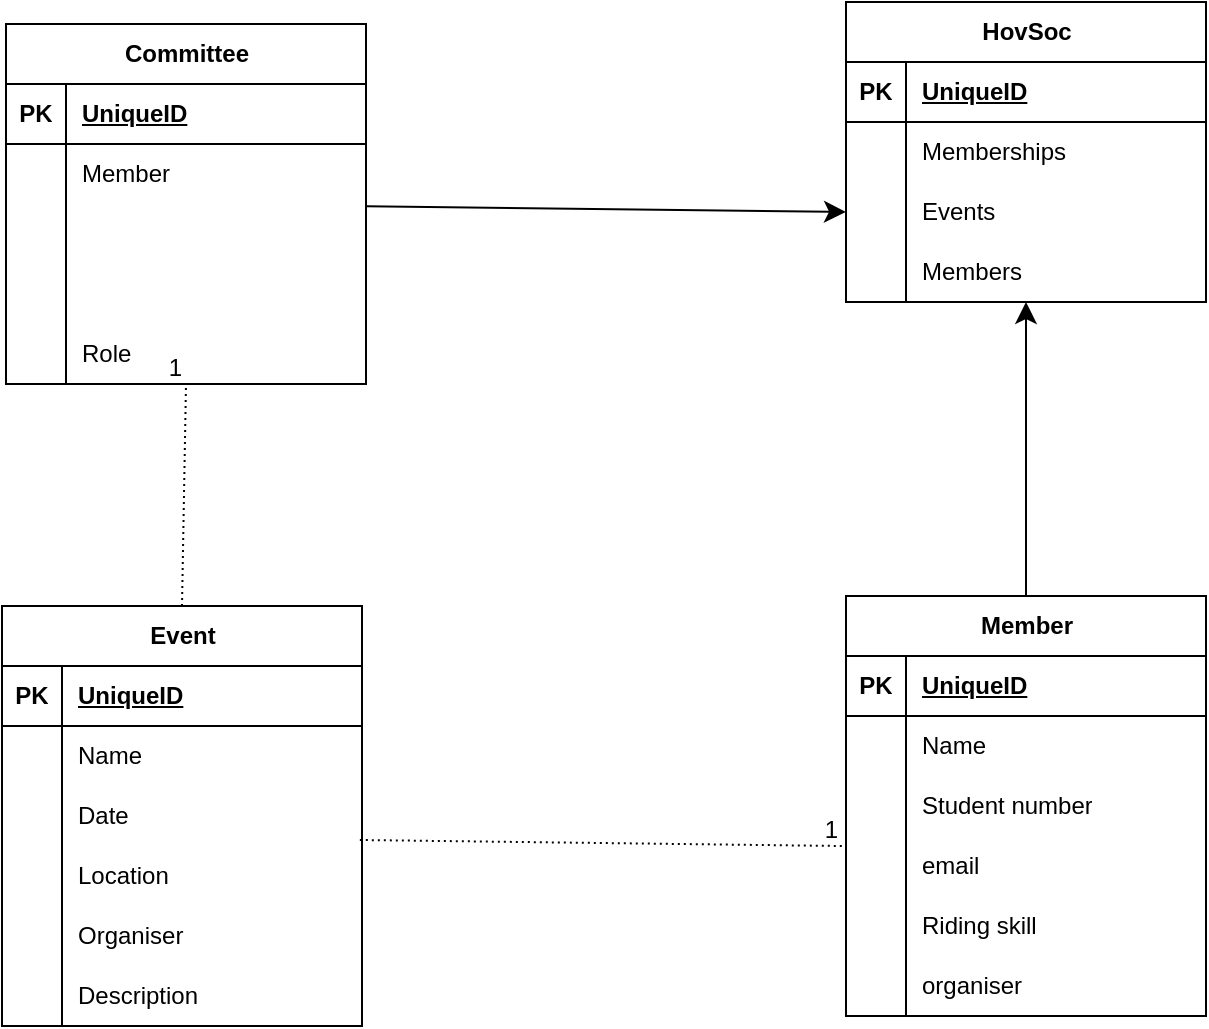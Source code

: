 <mxfile version="23.1.6" type="github">
  <diagram name="Page-1" id="D7AKxb8B299zwB0U9na4">
    <mxGraphModel dx="1077" dy="981" grid="0" gridSize="10" guides="1" tooltips="1" connect="1" arrows="1" fold="1" page="0" pageScale="1" pageWidth="827" pageHeight="1169" math="0" shadow="0">
      <root>
        <mxCell id="0" />
        <mxCell id="1" parent="0" />
        <mxCell id="LsU1uJx4aMEsMb9uahSV-1" value="HovSoc" style="shape=table;startSize=30;container=1;collapsible=1;childLayout=tableLayout;fixedRows=1;rowLines=0;fontStyle=1;align=center;resizeLast=1;html=1;" vertex="1" parent="1">
          <mxGeometry x="304" y="-101" width="180" height="150" as="geometry" />
        </mxCell>
        <mxCell id="LsU1uJx4aMEsMb9uahSV-2" value="" style="shape=tableRow;horizontal=0;startSize=0;swimlaneHead=0;swimlaneBody=0;fillColor=none;collapsible=0;dropTarget=0;points=[[0,0.5],[1,0.5]];portConstraint=eastwest;top=0;left=0;right=0;bottom=1;" vertex="1" parent="LsU1uJx4aMEsMb9uahSV-1">
          <mxGeometry y="30" width="180" height="30" as="geometry" />
        </mxCell>
        <mxCell id="LsU1uJx4aMEsMb9uahSV-3" value="PK" style="shape=partialRectangle;connectable=0;fillColor=none;top=0;left=0;bottom=0;right=0;fontStyle=1;overflow=hidden;whiteSpace=wrap;html=1;" vertex="1" parent="LsU1uJx4aMEsMb9uahSV-2">
          <mxGeometry width="30" height="30" as="geometry">
            <mxRectangle width="30" height="30" as="alternateBounds" />
          </mxGeometry>
        </mxCell>
        <mxCell id="LsU1uJx4aMEsMb9uahSV-4" value="UniqueID" style="shape=partialRectangle;connectable=0;fillColor=none;top=0;left=0;bottom=0;right=0;align=left;spacingLeft=6;fontStyle=5;overflow=hidden;whiteSpace=wrap;html=1;" vertex="1" parent="LsU1uJx4aMEsMb9uahSV-2">
          <mxGeometry x="30" width="150" height="30" as="geometry">
            <mxRectangle width="150" height="30" as="alternateBounds" />
          </mxGeometry>
        </mxCell>
        <mxCell id="LsU1uJx4aMEsMb9uahSV-5" value="" style="shape=tableRow;horizontal=0;startSize=0;swimlaneHead=0;swimlaneBody=0;fillColor=none;collapsible=0;dropTarget=0;points=[[0,0.5],[1,0.5]];portConstraint=eastwest;top=0;left=0;right=0;bottom=0;" vertex="1" parent="LsU1uJx4aMEsMb9uahSV-1">
          <mxGeometry y="60" width="180" height="30" as="geometry" />
        </mxCell>
        <mxCell id="LsU1uJx4aMEsMb9uahSV-6" value="" style="shape=partialRectangle;connectable=0;fillColor=none;top=0;left=0;bottom=0;right=0;editable=1;overflow=hidden;whiteSpace=wrap;html=1;" vertex="1" parent="LsU1uJx4aMEsMb9uahSV-5">
          <mxGeometry width="30" height="30" as="geometry">
            <mxRectangle width="30" height="30" as="alternateBounds" />
          </mxGeometry>
        </mxCell>
        <mxCell id="LsU1uJx4aMEsMb9uahSV-7" value="Memberships" style="shape=partialRectangle;connectable=0;fillColor=none;top=0;left=0;bottom=0;right=0;align=left;spacingLeft=6;overflow=hidden;whiteSpace=wrap;html=1;" vertex="1" parent="LsU1uJx4aMEsMb9uahSV-5">
          <mxGeometry x="30" width="150" height="30" as="geometry">
            <mxRectangle width="150" height="30" as="alternateBounds" />
          </mxGeometry>
        </mxCell>
        <mxCell id="LsU1uJx4aMEsMb9uahSV-8" value="" style="shape=tableRow;horizontal=0;startSize=0;swimlaneHead=0;swimlaneBody=0;fillColor=none;collapsible=0;dropTarget=0;points=[[0,0.5],[1,0.5]];portConstraint=eastwest;top=0;left=0;right=0;bottom=0;" vertex="1" parent="LsU1uJx4aMEsMb9uahSV-1">
          <mxGeometry y="90" width="180" height="30" as="geometry" />
        </mxCell>
        <mxCell id="LsU1uJx4aMEsMb9uahSV-9" value="" style="shape=partialRectangle;connectable=0;fillColor=none;top=0;left=0;bottom=0;right=0;editable=1;overflow=hidden;whiteSpace=wrap;html=1;" vertex="1" parent="LsU1uJx4aMEsMb9uahSV-8">
          <mxGeometry width="30" height="30" as="geometry">
            <mxRectangle width="30" height="30" as="alternateBounds" />
          </mxGeometry>
        </mxCell>
        <mxCell id="LsU1uJx4aMEsMb9uahSV-10" value="Events" style="shape=partialRectangle;connectable=0;fillColor=none;top=0;left=0;bottom=0;right=0;align=left;spacingLeft=6;overflow=hidden;whiteSpace=wrap;html=1;" vertex="1" parent="LsU1uJx4aMEsMb9uahSV-8">
          <mxGeometry x="30" width="150" height="30" as="geometry">
            <mxRectangle width="150" height="30" as="alternateBounds" />
          </mxGeometry>
        </mxCell>
        <mxCell id="LsU1uJx4aMEsMb9uahSV-11" value="" style="shape=tableRow;horizontal=0;startSize=0;swimlaneHead=0;swimlaneBody=0;fillColor=none;collapsible=0;dropTarget=0;points=[[0,0.5],[1,0.5]];portConstraint=eastwest;top=0;left=0;right=0;bottom=0;" vertex="1" parent="LsU1uJx4aMEsMb9uahSV-1">
          <mxGeometry y="120" width="180" height="30" as="geometry" />
        </mxCell>
        <mxCell id="LsU1uJx4aMEsMb9uahSV-12" value="" style="shape=partialRectangle;connectable=0;fillColor=none;top=0;left=0;bottom=0;right=0;editable=1;overflow=hidden;whiteSpace=wrap;html=1;" vertex="1" parent="LsU1uJx4aMEsMb9uahSV-11">
          <mxGeometry width="30" height="30" as="geometry">
            <mxRectangle width="30" height="30" as="alternateBounds" />
          </mxGeometry>
        </mxCell>
        <mxCell id="LsU1uJx4aMEsMb9uahSV-13" value="Members" style="shape=partialRectangle;connectable=0;fillColor=none;top=0;left=0;bottom=0;right=0;align=left;spacingLeft=6;overflow=hidden;whiteSpace=wrap;html=1;" vertex="1" parent="LsU1uJx4aMEsMb9uahSV-11">
          <mxGeometry x="30" width="150" height="30" as="geometry">
            <mxRectangle width="150" height="30" as="alternateBounds" />
          </mxGeometry>
        </mxCell>
        <mxCell id="LsU1uJx4aMEsMb9uahSV-103" style="edgeStyle=none;curved=1;rounded=0;orthogonalLoop=1;jettySize=auto;html=1;entryX=0.5;entryY=1;entryDx=0;entryDy=0;fontSize=12;startSize=8;endSize=8;" edge="1" parent="1" source="LsU1uJx4aMEsMb9uahSV-14" target="LsU1uJx4aMEsMb9uahSV-1">
          <mxGeometry relative="1" as="geometry" />
        </mxCell>
        <mxCell id="LsU1uJx4aMEsMb9uahSV-14" value="Member" style="shape=table;startSize=30;container=1;collapsible=1;childLayout=tableLayout;fixedRows=1;rowLines=0;fontStyle=1;align=center;resizeLast=1;html=1;" vertex="1" parent="1">
          <mxGeometry x="304" y="196" width="180" height="210" as="geometry" />
        </mxCell>
        <mxCell id="LsU1uJx4aMEsMb9uahSV-15" value="" style="shape=tableRow;horizontal=0;startSize=0;swimlaneHead=0;swimlaneBody=0;fillColor=none;collapsible=0;dropTarget=0;points=[[0,0.5],[1,0.5]];portConstraint=eastwest;top=0;left=0;right=0;bottom=1;" vertex="1" parent="LsU1uJx4aMEsMb9uahSV-14">
          <mxGeometry y="30" width="180" height="30" as="geometry" />
        </mxCell>
        <mxCell id="LsU1uJx4aMEsMb9uahSV-16" value="PK" style="shape=partialRectangle;connectable=0;fillColor=none;top=0;left=0;bottom=0;right=0;fontStyle=1;overflow=hidden;whiteSpace=wrap;html=1;" vertex="1" parent="LsU1uJx4aMEsMb9uahSV-15">
          <mxGeometry width="30" height="30" as="geometry">
            <mxRectangle width="30" height="30" as="alternateBounds" />
          </mxGeometry>
        </mxCell>
        <mxCell id="LsU1uJx4aMEsMb9uahSV-17" value="UniqueID" style="shape=partialRectangle;connectable=0;fillColor=none;top=0;left=0;bottom=0;right=0;align=left;spacingLeft=6;fontStyle=5;overflow=hidden;whiteSpace=wrap;html=1;" vertex="1" parent="LsU1uJx4aMEsMb9uahSV-15">
          <mxGeometry x="30" width="150" height="30" as="geometry">
            <mxRectangle width="150" height="30" as="alternateBounds" />
          </mxGeometry>
        </mxCell>
        <mxCell id="LsU1uJx4aMEsMb9uahSV-18" value="" style="shape=tableRow;horizontal=0;startSize=0;swimlaneHead=0;swimlaneBody=0;fillColor=none;collapsible=0;dropTarget=0;points=[[0,0.5],[1,0.5]];portConstraint=eastwest;top=0;left=0;right=0;bottom=0;" vertex="1" parent="LsU1uJx4aMEsMb9uahSV-14">
          <mxGeometry y="60" width="180" height="30" as="geometry" />
        </mxCell>
        <mxCell id="LsU1uJx4aMEsMb9uahSV-19" value="" style="shape=partialRectangle;connectable=0;fillColor=none;top=0;left=0;bottom=0;right=0;editable=1;overflow=hidden;whiteSpace=wrap;html=1;" vertex="1" parent="LsU1uJx4aMEsMb9uahSV-18">
          <mxGeometry width="30" height="30" as="geometry">
            <mxRectangle width="30" height="30" as="alternateBounds" />
          </mxGeometry>
        </mxCell>
        <mxCell id="LsU1uJx4aMEsMb9uahSV-20" value="Name" style="shape=partialRectangle;connectable=0;fillColor=none;top=0;left=0;bottom=0;right=0;align=left;spacingLeft=6;overflow=hidden;whiteSpace=wrap;html=1;" vertex="1" parent="LsU1uJx4aMEsMb9uahSV-18">
          <mxGeometry x="30" width="150" height="30" as="geometry">
            <mxRectangle width="150" height="30" as="alternateBounds" />
          </mxGeometry>
        </mxCell>
        <mxCell id="LsU1uJx4aMEsMb9uahSV-21" value="" style="shape=tableRow;horizontal=0;startSize=0;swimlaneHead=0;swimlaneBody=0;fillColor=none;collapsible=0;dropTarget=0;points=[[0,0.5],[1,0.5]];portConstraint=eastwest;top=0;left=0;right=0;bottom=0;" vertex="1" parent="LsU1uJx4aMEsMb9uahSV-14">
          <mxGeometry y="90" width="180" height="30" as="geometry" />
        </mxCell>
        <mxCell id="LsU1uJx4aMEsMb9uahSV-22" value="" style="shape=partialRectangle;connectable=0;fillColor=none;top=0;left=0;bottom=0;right=0;editable=1;overflow=hidden;whiteSpace=wrap;html=1;" vertex="1" parent="LsU1uJx4aMEsMb9uahSV-21">
          <mxGeometry width="30" height="30" as="geometry">
            <mxRectangle width="30" height="30" as="alternateBounds" />
          </mxGeometry>
        </mxCell>
        <mxCell id="LsU1uJx4aMEsMb9uahSV-23" value="Student number" style="shape=partialRectangle;connectable=0;fillColor=none;top=0;left=0;bottom=0;right=0;align=left;spacingLeft=6;overflow=hidden;whiteSpace=wrap;html=1;" vertex="1" parent="LsU1uJx4aMEsMb9uahSV-21">
          <mxGeometry x="30" width="150" height="30" as="geometry">
            <mxRectangle width="150" height="30" as="alternateBounds" />
          </mxGeometry>
        </mxCell>
        <mxCell id="LsU1uJx4aMEsMb9uahSV-24" value="" style="shape=tableRow;horizontal=0;startSize=0;swimlaneHead=0;swimlaneBody=0;fillColor=none;collapsible=0;dropTarget=0;points=[[0,0.5],[1,0.5]];portConstraint=eastwest;top=0;left=0;right=0;bottom=0;" vertex="1" parent="LsU1uJx4aMEsMb9uahSV-14">
          <mxGeometry y="120" width="180" height="30" as="geometry" />
        </mxCell>
        <mxCell id="LsU1uJx4aMEsMb9uahSV-25" value="" style="shape=partialRectangle;connectable=0;fillColor=none;top=0;left=0;bottom=0;right=0;editable=1;overflow=hidden;whiteSpace=wrap;html=1;" vertex="1" parent="LsU1uJx4aMEsMb9uahSV-24">
          <mxGeometry width="30" height="30" as="geometry">
            <mxRectangle width="30" height="30" as="alternateBounds" />
          </mxGeometry>
        </mxCell>
        <mxCell id="LsU1uJx4aMEsMb9uahSV-26" value="email" style="shape=partialRectangle;connectable=0;fillColor=none;top=0;left=0;bottom=0;right=0;align=left;spacingLeft=6;overflow=hidden;whiteSpace=wrap;html=1;" vertex="1" parent="LsU1uJx4aMEsMb9uahSV-24">
          <mxGeometry x="30" width="150" height="30" as="geometry">
            <mxRectangle width="150" height="30" as="alternateBounds" />
          </mxGeometry>
        </mxCell>
        <mxCell id="LsU1uJx4aMEsMb9uahSV-27" value="" style="shape=tableRow;horizontal=0;startSize=0;swimlaneHead=0;swimlaneBody=0;fillColor=none;collapsible=0;dropTarget=0;points=[[0,0.5],[1,0.5]];portConstraint=eastwest;top=0;left=0;right=0;bottom=0;" vertex="1" parent="LsU1uJx4aMEsMb9uahSV-14">
          <mxGeometry y="150" width="180" height="30" as="geometry" />
        </mxCell>
        <mxCell id="LsU1uJx4aMEsMb9uahSV-28" value="" style="shape=partialRectangle;connectable=0;fillColor=none;top=0;left=0;bottom=0;right=0;editable=1;overflow=hidden;whiteSpace=wrap;html=1;" vertex="1" parent="LsU1uJx4aMEsMb9uahSV-27">
          <mxGeometry width="30" height="30" as="geometry">
            <mxRectangle width="30" height="30" as="alternateBounds" />
          </mxGeometry>
        </mxCell>
        <mxCell id="LsU1uJx4aMEsMb9uahSV-29" value="Riding skill" style="shape=partialRectangle;connectable=0;fillColor=none;top=0;left=0;bottom=0;right=0;align=left;spacingLeft=6;overflow=hidden;whiteSpace=wrap;html=1;" vertex="1" parent="LsU1uJx4aMEsMb9uahSV-27">
          <mxGeometry x="30" width="150" height="30" as="geometry">
            <mxRectangle width="150" height="30" as="alternateBounds" />
          </mxGeometry>
        </mxCell>
        <mxCell id="LsU1uJx4aMEsMb9uahSV-98" value="" style="shape=tableRow;horizontal=0;startSize=0;swimlaneHead=0;swimlaneBody=0;fillColor=none;collapsible=0;dropTarget=0;points=[[0,0.5],[1,0.5]];portConstraint=eastwest;top=0;left=0;right=0;bottom=0;" vertex="1" parent="LsU1uJx4aMEsMb9uahSV-14">
          <mxGeometry y="180" width="180" height="30" as="geometry" />
        </mxCell>
        <mxCell id="LsU1uJx4aMEsMb9uahSV-99" value="" style="shape=partialRectangle;connectable=0;fillColor=none;top=0;left=0;bottom=0;right=0;editable=1;overflow=hidden;whiteSpace=wrap;html=1;" vertex="1" parent="LsU1uJx4aMEsMb9uahSV-98">
          <mxGeometry width="30" height="30" as="geometry">
            <mxRectangle width="30" height="30" as="alternateBounds" />
          </mxGeometry>
        </mxCell>
        <mxCell id="LsU1uJx4aMEsMb9uahSV-100" value="organiser" style="shape=partialRectangle;connectable=0;fillColor=none;top=0;left=0;bottom=0;right=0;align=left;spacingLeft=6;overflow=hidden;whiteSpace=wrap;html=1;" vertex="1" parent="LsU1uJx4aMEsMb9uahSV-98">
          <mxGeometry x="30" width="150" height="30" as="geometry">
            <mxRectangle width="150" height="30" as="alternateBounds" />
          </mxGeometry>
        </mxCell>
        <mxCell id="LsU1uJx4aMEsMb9uahSV-101" style="edgeStyle=none;curved=1;rounded=0;orthogonalLoop=1;jettySize=auto;html=1;entryX=0;entryY=0.5;entryDx=0;entryDy=0;fontSize=12;startSize=8;endSize=8;" edge="1" parent="1" source="LsU1uJx4aMEsMb9uahSV-30" target="LsU1uJx4aMEsMb9uahSV-8">
          <mxGeometry relative="1" as="geometry" />
        </mxCell>
        <mxCell id="LsU1uJx4aMEsMb9uahSV-30" value="Committee" style="shape=table;startSize=30;container=1;collapsible=1;childLayout=tableLayout;fixedRows=1;rowLines=0;fontStyle=1;align=center;resizeLast=1;html=1;" vertex="1" parent="1">
          <mxGeometry x="-116" y="-90" width="180" height="180" as="geometry" />
        </mxCell>
        <mxCell id="LsU1uJx4aMEsMb9uahSV-31" value="" style="shape=tableRow;horizontal=0;startSize=0;swimlaneHead=0;swimlaneBody=0;fillColor=none;collapsible=0;dropTarget=0;points=[[0,0.5],[1,0.5]];portConstraint=eastwest;top=0;left=0;right=0;bottom=1;" vertex="1" parent="LsU1uJx4aMEsMb9uahSV-30">
          <mxGeometry y="30" width="180" height="30" as="geometry" />
        </mxCell>
        <mxCell id="LsU1uJx4aMEsMb9uahSV-32" value="PK" style="shape=partialRectangle;connectable=0;fillColor=none;top=0;left=0;bottom=0;right=0;fontStyle=1;overflow=hidden;whiteSpace=wrap;html=1;" vertex="1" parent="LsU1uJx4aMEsMb9uahSV-31">
          <mxGeometry width="30" height="30" as="geometry">
            <mxRectangle width="30" height="30" as="alternateBounds" />
          </mxGeometry>
        </mxCell>
        <mxCell id="LsU1uJx4aMEsMb9uahSV-33" value="UniqueID" style="shape=partialRectangle;connectable=0;fillColor=none;top=0;left=0;bottom=0;right=0;align=left;spacingLeft=6;fontStyle=5;overflow=hidden;whiteSpace=wrap;html=1;" vertex="1" parent="LsU1uJx4aMEsMb9uahSV-31">
          <mxGeometry x="30" width="150" height="30" as="geometry">
            <mxRectangle width="150" height="30" as="alternateBounds" />
          </mxGeometry>
        </mxCell>
        <mxCell id="LsU1uJx4aMEsMb9uahSV-34" value="" style="shape=tableRow;horizontal=0;startSize=0;swimlaneHead=0;swimlaneBody=0;fillColor=none;collapsible=0;dropTarget=0;points=[[0,0.5],[1,0.5]];portConstraint=eastwest;top=0;left=0;right=0;bottom=0;" vertex="1" parent="LsU1uJx4aMEsMb9uahSV-30">
          <mxGeometry y="60" width="180" height="30" as="geometry" />
        </mxCell>
        <mxCell id="LsU1uJx4aMEsMb9uahSV-35" value="" style="shape=partialRectangle;connectable=0;fillColor=none;top=0;left=0;bottom=0;right=0;editable=1;overflow=hidden;whiteSpace=wrap;html=1;" vertex="1" parent="LsU1uJx4aMEsMb9uahSV-34">
          <mxGeometry width="30" height="30" as="geometry">
            <mxRectangle width="30" height="30" as="alternateBounds" />
          </mxGeometry>
        </mxCell>
        <mxCell id="LsU1uJx4aMEsMb9uahSV-36" value="Member" style="shape=partialRectangle;connectable=0;fillColor=none;top=0;left=0;bottom=0;right=0;align=left;spacingLeft=6;overflow=hidden;whiteSpace=wrap;html=1;" vertex="1" parent="LsU1uJx4aMEsMb9uahSV-34">
          <mxGeometry x="30" width="150" height="30" as="geometry">
            <mxRectangle width="150" height="30" as="alternateBounds" />
          </mxGeometry>
        </mxCell>
        <mxCell id="LsU1uJx4aMEsMb9uahSV-37" value="" style="shape=tableRow;horizontal=0;startSize=0;swimlaneHead=0;swimlaneBody=0;fillColor=none;collapsible=0;dropTarget=0;points=[[0,0.5],[1,0.5]];portConstraint=eastwest;top=0;left=0;right=0;bottom=0;" vertex="1" parent="LsU1uJx4aMEsMb9uahSV-30">
          <mxGeometry y="90" width="180" height="30" as="geometry" />
        </mxCell>
        <mxCell id="LsU1uJx4aMEsMb9uahSV-38" value="" style="shape=partialRectangle;connectable=0;fillColor=none;top=0;left=0;bottom=0;right=0;editable=1;overflow=hidden;whiteSpace=wrap;html=1;" vertex="1" parent="LsU1uJx4aMEsMb9uahSV-37">
          <mxGeometry width="30" height="30" as="geometry">
            <mxRectangle width="30" height="30" as="alternateBounds" />
          </mxGeometry>
        </mxCell>
        <mxCell id="LsU1uJx4aMEsMb9uahSV-39" value="" style="shape=partialRectangle;connectable=0;fillColor=none;top=0;left=0;bottom=0;right=0;align=left;spacingLeft=6;overflow=hidden;whiteSpace=wrap;html=1;" vertex="1" parent="LsU1uJx4aMEsMb9uahSV-37">
          <mxGeometry x="30" width="150" height="30" as="geometry">
            <mxRectangle width="150" height="30" as="alternateBounds" />
          </mxGeometry>
        </mxCell>
        <mxCell id="LsU1uJx4aMEsMb9uahSV-40" value="" style="shape=tableRow;horizontal=0;startSize=0;swimlaneHead=0;swimlaneBody=0;fillColor=none;collapsible=0;dropTarget=0;points=[[0,0.5],[1,0.5]];portConstraint=eastwest;top=0;left=0;right=0;bottom=0;" vertex="1" parent="LsU1uJx4aMEsMb9uahSV-30">
          <mxGeometry y="120" width="180" height="30" as="geometry" />
        </mxCell>
        <mxCell id="LsU1uJx4aMEsMb9uahSV-41" value="" style="shape=partialRectangle;connectable=0;fillColor=none;top=0;left=0;bottom=0;right=0;editable=1;overflow=hidden;whiteSpace=wrap;html=1;" vertex="1" parent="LsU1uJx4aMEsMb9uahSV-40">
          <mxGeometry width="30" height="30" as="geometry">
            <mxRectangle width="30" height="30" as="alternateBounds" />
          </mxGeometry>
        </mxCell>
        <mxCell id="LsU1uJx4aMEsMb9uahSV-42" value="" style="shape=partialRectangle;connectable=0;fillColor=none;top=0;left=0;bottom=0;right=0;align=left;spacingLeft=6;overflow=hidden;whiteSpace=wrap;html=1;" vertex="1" parent="LsU1uJx4aMEsMb9uahSV-40">
          <mxGeometry x="30" width="150" height="30" as="geometry">
            <mxRectangle width="150" height="30" as="alternateBounds" />
          </mxGeometry>
        </mxCell>
        <mxCell id="LsU1uJx4aMEsMb9uahSV-92" value="" style="shape=tableRow;horizontal=0;startSize=0;swimlaneHead=0;swimlaneBody=0;fillColor=none;collapsible=0;dropTarget=0;points=[[0,0.5],[1,0.5]];portConstraint=eastwest;top=0;left=0;right=0;bottom=0;" vertex="1" parent="LsU1uJx4aMEsMb9uahSV-30">
          <mxGeometry y="150" width="180" height="30" as="geometry" />
        </mxCell>
        <mxCell id="LsU1uJx4aMEsMb9uahSV-93" value="" style="shape=partialRectangle;connectable=0;fillColor=none;top=0;left=0;bottom=0;right=0;editable=1;overflow=hidden;whiteSpace=wrap;html=1;" vertex="1" parent="LsU1uJx4aMEsMb9uahSV-92">
          <mxGeometry width="30" height="30" as="geometry">
            <mxRectangle width="30" height="30" as="alternateBounds" />
          </mxGeometry>
        </mxCell>
        <mxCell id="LsU1uJx4aMEsMb9uahSV-94" value="Role" style="shape=partialRectangle;connectable=0;fillColor=none;top=0;left=0;bottom=0;right=0;align=left;spacingLeft=6;overflow=hidden;whiteSpace=wrap;html=1;" vertex="1" parent="LsU1uJx4aMEsMb9uahSV-92">
          <mxGeometry x="30" width="150" height="30" as="geometry">
            <mxRectangle width="150" height="30" as="alternateBounds" />
          </mxGeometry>
        </mxCell>
        <mxCell id="LsU1uJx4aMEsMb9uahSV-75" value="Event" style="shape=table;startSize=30;container=1;collapsible=1;childLayout=tableLayout;fixedRows=1;rowLines=0;fontStyle=1;align=center;resizeLast=1;html=1;" vertex="1" parent="1">
          <mxGeometry x="-118" y="201" width="180" height="210" as="geometry" />
        </mxCell>
        <mxCell id="LsU1uJx4aMEsMb9uahSV-76" value="" style="shape=tableRow;horizontal=0;startSize=0;swimlaneHead=0;swimlaneBody=0;fillColor=none;collapsible=0;dropTarget=0;points=[[0,0.5],[1,0.5]];portConstraint=eastwest;top=0;left=0;right=0;bottom=1;" vertex="1" parent="LsU1uJx4aMEsMb9uahSV-75">
          <mxGeometry y="30" width="180" height="30" as="geometry" />
        </mxCell>
        <mxCell id="LsU1uJx4aMEsMb9uahSV-77" value="PK" style="shape=partialRectangle;connectable=0;fillColor=none;top=0;left=0;bottom=0;right=0;fontStyle=1;overflow=hidden;whiteSpace=wrap;html=1;" vertex="1" parent="LsU1uJx4aMEsMb9uahSV-76">
          <mxGeometry width="30" height="30" as="geometry">
            <mxRectangle width="30" height="30" as="alternateBounds" />
          </mxGeometry>
        </mxCell>
        <mxCell id="LsU1uJx4aMEsMb9uahSV-78" value="UniqueID" style="shape=partialRectangle;connectable=0;fillColor=none;top=0;left=0;bottom=0;right=0;align=left;spacingLeft=6;fontStyle=5;overflow=hidden;whiteSpace=wrap;html=1;" vertex="1" parent="LsU1uJx4aMEsMb9uahSV-76">
          <mxGeometry x="30" width="150" height="30" as="geometry">
            <mxRectangle width="150" height="30" as="alternateBounds" />
          </mxGeometry>
        </mxCell>
        <mxCell id="LsU1uJx4aMEsMb9uahSV-79" value="" style="shape=tableRow;horizontal=0;startSize=0;swimlaneHead=0;swimlaneBody=0;fillColor=none;collapsible=0;dropTarget=0;points=[[0,0.5],[1,0.5]];portConstraint=eastwest;top=0;left=0;right=0;bottom=0;" vertex="1" parent="LsU1uJx4aMEsMb9uahSV-75">
          <mxGeometry y="60" width="180" height="30" as="geometry" />
        </mxCell>
        <mxCell id="LsU1uJx4aMEsMb9uahSV-80" value="" style="shape=partialRectangle;connectable=0;fillColor=none;top=0;left=0;bottom=0;right=0;editable=1;overflow=hidden;whiteSpace=wrap;html=1;" vertex="1" parent="LsU1uJx4aMEsMb9uahSV-79">
          <mxGeometry width="30" height="30" as="geometry">
            <mxRectangle width="30" height="30" as="alternateBounds" />
          </mxGeometry>
        </mxCell>
        <mxCell id="LsU1uJx4aMEsMb9uahSV-81" value="Name" style="shape=partialRectangle;connectable=0;fillColor=none;top=0;left=0;bottom=0;right=0;align=left;spacingLeft=6;overflow=hidden;whiteSpace=wrap;html=1;" vertex="1" parent="LsU1uJx4aMEsMb9uahSV-79">
          <mxGeometry x="30" width="150" height="30" as="geometry">
            <mxRectangle width="150" height="30" as="alternateBounds" />
          </mxGeometry>
        </mxCell>
        <mxCell id="LsU1uJx4aMEsMb9uahSV-82" value="" style="shape=tableRow;horizontal=0;startSize=0;swimlaneHead=0;swimlaneBody=0;fillColor=none;collapsible=0;dropTarget=0;points=[[0,0.5],[1,0.5]];portConstraint=eastwest;top=0;left=0;right=0;bottom=0;" vertex="1" parent="LsU1uJx4aMEsMb9uahSV-75">
          <mxGeometry y="90" width="180" height="30" as="geometry" />
        </mxCell>
        <mxCell id="LsU1uJx4aMEsMb9uahSV-83" value="" style="shape=partialRectangle;connectable=0;fillColor=none;top=0;left=0;bottom=0;right=0;editable=1;overflow=hidden;whiteSpace=wrap;html=1;" vertex="1" parent="LsU1uJx4aMEsMb9uahSV-82">
          <mxGeometry width="30" height="30" as="geometry">
            <mxRectangle width="30" height="30" as="alternateBounds" />
          </mxGeometry>
        </mxCell>
        <mxCell id="LsU1uJx4aMEsMb9uahSV-84" value="Date" style="shape=partialRectangle;connectable=0;fillColor=none;top=0;left=0;bottom=0;right=0;align=left;spacingLeft=6;overflow=hidden;whiteSpace=wrap;html=1;" vertex="1" parent="LsU1uJx4aMEsMb9uahSV-82">
          <mxGeometry x="30" width="150" height="30" as="geometry">
            <mxRectangle width="150" height="30" as="alternateBounds" />
          </mxGeometry>
        </mxCell>
        <mxCell id="LsU1uJx4aMEsMb9uahSV-85" value="" style="shape=tableRow;horizontal=0;startSize=0;swimlaneHead=0;swimlaneBody=0;fillColor=none;collapsible=0;dropTarget=0;points=[[0,0.5],[1,0.5]];portConstraint=eastwest;top=0;left=0;right=0;bottom=0;" vertex="1" parent="LsU1uJx4aMEsMb9uahSV-75">
          <mxGeometry y="120" width="180" height="30" as="geometry" />
        </mxCell>
        <mxCell id="LsU1uJx4aMEsMb9uahSV-86" value="" style="shape=partialRectangle;connectable=0;fillColor=none;top=0;left=0;bottom=0;right=0;editable=1;overflow=hidden;whiteSpace=wrap;html=1;" vertex="1" parent="LsU1uJx4aMEsMb9uahSV-85">
          <mxGeometry width="30" height="30" as="geometry">
            <mxRectangle width="30" height="30" as="alternateBounds" />
          </mxGeometry>
        </mxCell>
        <mxCell id="LsU1uJx4aMEsMb9uahSV-87" value="Location" style="shape=partialRectangle;connectable=0;fillColor=none;top=0;left=0;bottom=0;right=0;align=left;spacingLeft=6;overflow=hidden;whiteSpace=wrap;html=1;" vertex="1" parent="LsU1uJx4aMEsMb9uahSV-85">
          <mxGeometry x="30" width="150" height="30" as="geometry">
            <mxRectangle width="150" height="30" as="alternateBounds" />
          </mxGeometry>
        </mxCell>
        <mxCell id="LsU1uJx4aMEsMb9uahSV-88" value="" style="shape=tableRow;horizontal=0;startSize=0;swimlaneHead=0;swimlaneBody=0;fillColor=none;collapsible=0;dropTarget=0;points=[[0,0.5],[1,0.5]];portConstraint=eastwest;top=0;left=0;right=0;bottom=0;" vertex="1" parent="LsU1uJx4aMEsMb9uahSV-75">
          <mxGeometry y="150" width="180" height="30" as="geometry" />
        </mxCell>
        <mxCell id="LsU1uJx4aMEsMb9uahSV-89" value="" style="shape=partialRectangle;connectable=0;fillColor=none;top=0;left=0;bottom=0;right=0;editable=1;overflow=hidden;whiteSpace=wrap;html=1;" vertex="1" parent="LsU1uJx4aMEsMb9uahSV-88">
          <mxGeometry width="30" height="30" as="geometry">
            <mxRectangle width="30" height="30" as="alternateBounds" />
          </mxGeometry>
        </mxCell>
        <mxCell id="LsU1uJx4aMEsMb9uahSV-90" value="Organiser" style="shape=partialRectangle;connectable=0;fillColor=none;top=0;left=0;bottom=0;right=0;align=left;spacingLeft=6;overflow=hidden;whiteSpace=wrap;html=1;" vertex="1" parent="LsU1uJx4aMEsMb9uahSV-88">
          <mxGeometry x="30" width="150" height="30" as="geometry">
            <mxRectangle width="150" height="30" as="alternateBounds" />
          </mxGeometry>
        </mxCell>
        <mxCell id="LsU1uJx4aMEsMb9uahSV-95" value="" style="shape=tableRow;horizontal=0;startSize=0;swimlaneHead=0;swimlaneBody=0;fillColor=none;collapsible=0;dropTarget=0;points=[[0,0.5],[1,0.5]];portConstraint=eastwest;top=0;left=0;right=0;bottom=0;" vertex="1" parent="LsU1uJx4aMEsMb9uahSV-75">
          <mxGeometry y="180" width="180" height="30" as="geometry" />
        </mxCell>
        <mxCell id="LsU1uJx4aMEsMb9uahSV-96" value="" style="shape=partialRectangle;connectable=0;fillColor=none;top=0;left=0;bottom=0;right=0;editable=1;overflow=hidden;whiteSpace=wrap;html=1;" vertex="1" parent="LsU1uJx4aMEsMb9uahSV-95">
          <mxGeometry width="30" height="30" as="geometry">
            <mxRectangle width="30" height="30" as="alternateBounds" />
          </mxGeometry>
        </mxCell>
        <mxCell id="LsU1uJx4aMEsMb9uahSV-97" value="Description" style="shape=partialRectangle;connectable=0;fillColor=none;top=0;left=0;bottom=0;right=0;align=left;spacingLeft=6;overflow=hidden;whiteSpace=wrap;html=1;" vertex="1" parent="LsU1uJx4aMEsMb9uahSV-95">
          <mxGeometry x="30" width="150" height="30" as="geometry">
            <mxRectangle width="150" height="30" as="alternateBounds" />
          </mxGeometry>
        </mxCell>
        <mxCell id="LsU1uJx4aMEsMb9uahSV-107" value="" style="endArrow=none;html=1;rounded=0;dashed=1;dashPattern=1 2;fontSize=12;startSize=8;endSize=8;exitX=0.994;exitY=-0.1;exitDx=0;exitDy=0;exitPerimeter=0;entryX=-0.011;entryY=0.167;entryDx=0;entryDy=0;entryPerimeter=0;" edge="1" parent="1" source="LsU1uJx4aMEsMb9uahSV-85" target="LsU1uJx4aMEsMb9uahSV-24">
          <mxGeometry relative="1" as="geometry">
            <mxPoint x="103" y="319" as="sourcePoint" />
            <mxPoint x="263" y="319" as="targetPoint" />
          </mxGeometry>
        </mxCell>
        <mxCell id="LsU1uJx4aMEsMb9uahSV-108" value="1" style="resizable=0;html=1;whiteSpace=wrap;align=right;verticalAlign=bottom;" connectable="0" vertex="1" parent="LsU1uJx4aMEsMb9uahSV-107">
          <mxGeometry x="1" relative="1" as="geometry" />
        </mxCell>
        <mxCell id="LsU1uJx4aMEsMb9uahSV-109" value="" style="endArrow=none;html=1;rounded=0;dashed=1;dashPattern=1 2;fontSize=12;startSize=8;endSize=8;exitX=0.5;exitY=0;exitDx=0;exitDy=0;entryX=0.5;entryY=1;entryDx=0;entryDy=0;" edge="1" parent="1" source="LsU1uJx4aMEsMb9uahSV-75" target="LsU1uJx4aMEsMb9uahSV-30">
          <mxGeometry relative="1" as="geometry">
            <mxPoint x="120" y="170" as="sourcePoint" />
            <mxPoint x="280" y="170" as="targetPoint" />
          </mxGeometry>
        </mxCell>
        <mxCell id="LsU1uJx4aMEsMb9uahSV-110" value="1" style="resizable=0;html=1;whiteSpace=wrap;align=right;verticalAlign=bottom;" connectable="0" vertex="1" parent="LsU1uJx4aMEsMb9uahSV-109">
          <mxGeometry x="1" relative="1" as="geometry" />
        </mxCell>
      </root>
    </mxGraphModel>
  </diagram>
</mxfile>
